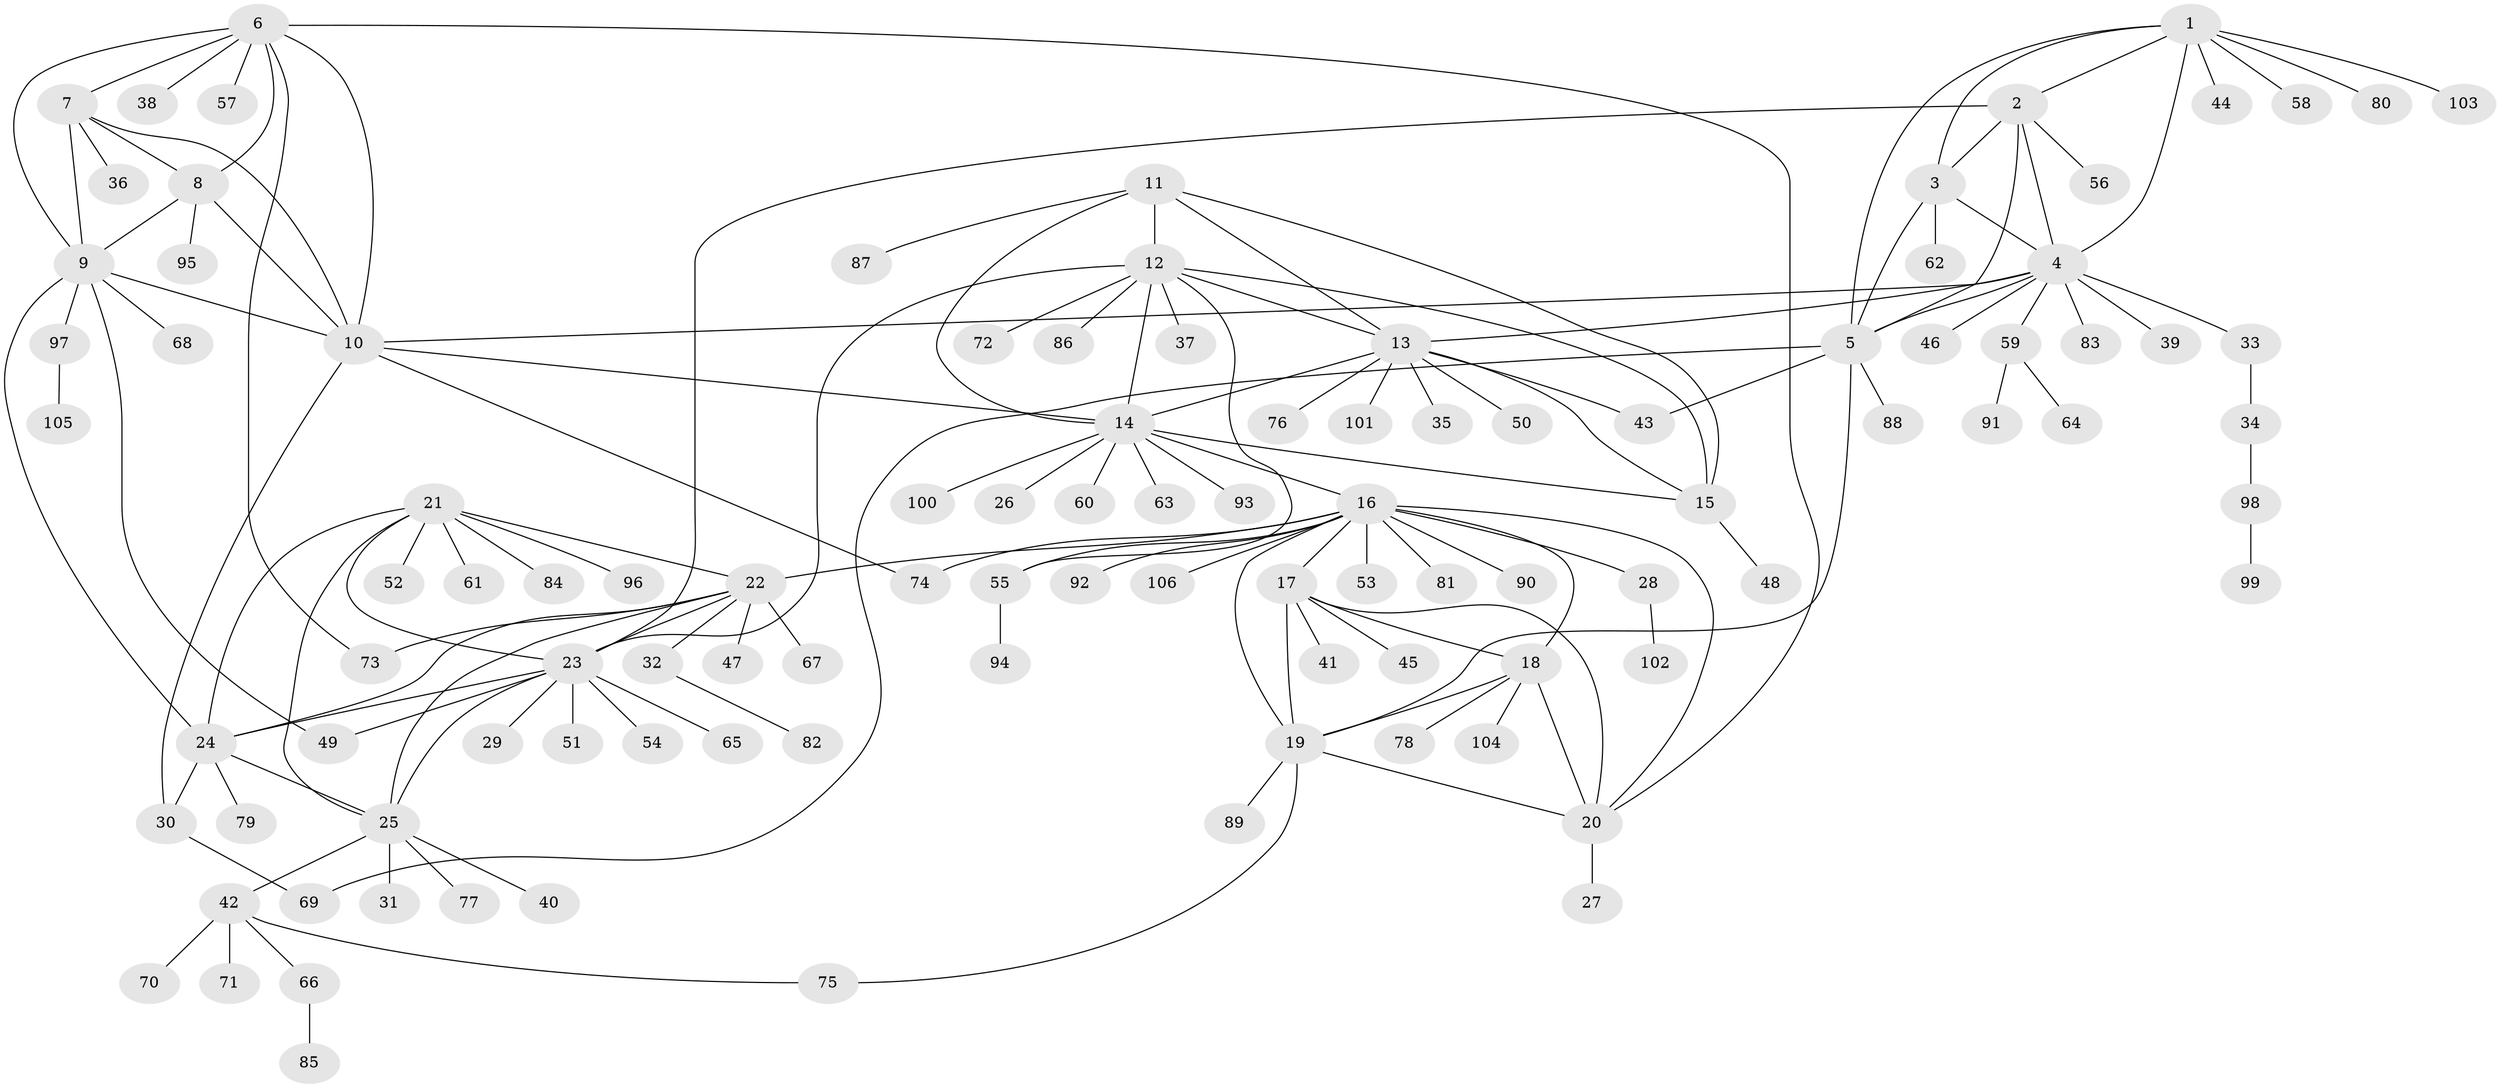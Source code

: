 // Generated by graph-tools (version 1.1) at 2025/54/03/09/25 04:54:58]
// undirected, 106 vertices, 149 edges
graph export_dot {
graph [start="1"]
  node [color=gray90,style=filled];
  1;
  2;
  3;
  4;
  5;
  6;
  7;
  8;
  9;
  10;
  11;
  12;
  13;
  14;
  15;
  16;
  17;
  18;
  19;
  20;
  21;
  22;
  23;
  24;
  25;
  26;
  27;
  28;
  29;
  30;
  31;
  32;
  33;
  34;
  35;
  36;
  37;
  38;
  39;
  40;
  41;
  42;
  43;
  44;
  45;
  46;
  47;
  48;
  49;
  50;
  51;
  52;
  53;
  54;
  55;
  56;
  57;
  58;
  59;
  60;
  61;
  62;
  63;
  64;
  65;
  66;
  67;
  68;
  69;
  70;
  71;
  72;
  73;
  74;
  75;
  76;
  77;
  78;
  79;
  80;
  81;
  82;
  83;
  84;
  85;
  86;
  87;
  88;
  89;
  90;
  91;
  92;
  93;
  94;
  95;
  96;
  97;
  98;
  99;
  100;
  101;
  102;
  103;
  104;
  105;
  106;
  1 -- 2;
  1 -- 3;
  1 -- 4;
  1 -- 5;
  1 -- 44;
  1 -- 58;
  1 -- 80;
  1 -- 103;
  2 -- 3;
  2 -- 4;
  2 -- 5;
  2 -- 23;
  2 -- 56;
  3 -- 4;
  3 -- 5;
  3 -- 62;
  4 -- 5;
  4 -- 10;
  4 -- 13;
  4 -- 33;
  4 -- 39;
  4 -- 46;
  4 -- 59;
  4 -- 83;
  5 -- 19;
  5 -- 43;
  5 -- 69;
  5 -- 88;
  6 -- 7;
  6 -- 8;
  6 -- 9;
  6 -- 10;
  6 -- 20;
  6 -- 38;
  6 -- 57;
  6 -- 73;
  7 -- 8;
  7 -- 9;
  7 -- 10;
  7 -- 36;
  8 -- 9;
  8 -- 10;
  8 -- 95;
  9 -- 10;
  9 -- 24;
  9 -- 49;
  9 -- 68;
  9 -- 97;
  10 -- 14;
  10 -- 30;
  10 -- 74;
  11 -- 12;
  11 -- 13;
  11 -- 14;
  11 -- 15;
  11 -- 87;
  12 -- 13;
  12 -- 14;
  12 -- 15;
  12 -- 23;
  12 -- 37;
  12 -- 55;
  12 -- 72;
  12 -- 86;
  13 -- 14;
  13 -- 15;
  13 -- 35;
  13 -- 43;
  13 -- 50;
  13 -- 76;
  13 -- 101;
  14 -- 15;
  14 -- 16;
  14 -- 26;
  14 -- 60;
  14 -- 63;
  14 -- 93;
  14 -- 100;
  15 -- 48;
  16 -- 17;
  16 -- 18;
  16 -- 19;
  16 -- 20;
  16 -- 22;
  16 -- 28;
  16 -- 53;
  16 -- 55;
  16 -- 74;
  16 -- 81;
  16 -- 90;
  16 -- 92;
  16 -- 106;
  17 -- 18;
  17 -- 19;
  17 -- 20;
  17 -- 41;
  17 -- 45;
  18 -- 19;
  18 -- 20;
  18 -- 78;
  18 -- 104;
  19 -- 20;
  19 -- 75;
  19 -- 89;
  20 -- 27;
  21 -- 22;
  21 -- 23;
  21 -- 24;
  21 -- 25;
  21 -- 52;
  21 -- 61;
  21 -- 84;
  21 -- 96;
  22 -- 23;
  22 -- 24;
  22 -- 25;
  22 -- 32;
  22 -- 47;
  22 -- 67;
  22 -- 73;
  23 -- 24;
  23 -- 25;
  23 -- 29;
  23 -- 49;
  23 -- 51;
  23 -- 54;
  23 -- 65;
  24 -- 25;
  24 -- 30;
  24 -- 79;
  25 -- 31;
  25 -- 40;
  25 -- 42;
  25 -- 77;
  28 -- 102;
  30 -- 69;
  32 -- 82;
  33 -- 34;
  34 -- 98;
  42 -- 66;
  42 -- 70;
  42 -- 71;
  42 -- 75;
  55 -- 94;
  59 -- 64;
  59 -- 91;
  66 -- 85;
  97 -- 105;
  98 -- 99;
}
